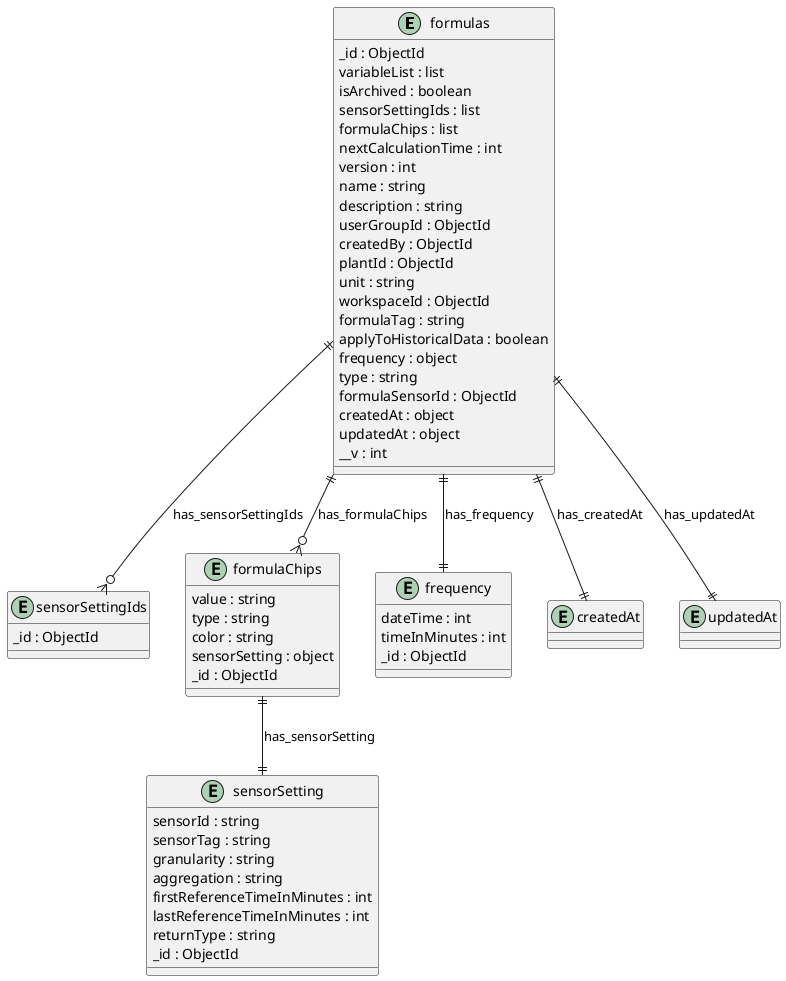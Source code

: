 @startuml formulas_Diagram

entity "formulas" as formulas {
  _id : ObjectId
  variableList : list
  isArchived : boolean
  sensorSettingIds : list
  formulaChips : list
  nextCalculationTime : int
  version : int
  name : string
  description : string
  userGroupId : ObjectId
  createdBy : ObjectId
  plantId : ObjectId
  unit : string
  workspaceId : ObjectId
  formulaTag : string
  applyToHistoricalData : boolean
  frequency : object
  type : string
  formulaSensorId : ObjectId
  createdAt : object
  updatedAt : object
  __v : int
}

entity "sensorSettingIds" as sensorSettingIds {
  _id : ObjectId
}

entity "formulaChips" as formulaChips {
  value : string
  type : string
  color : string
  sensorSetting : object
  _id : ObjectId
}

entity "sensorSetting" as sensorSetting {
  sensorId : string
  sensorTag : string
  granularity : string
  aggregation : string
  firstReferenceTimeInMinutes : int
  lastReferenceTimeInMinutes : int
  returnType : string
  _id : ObjectId
}

entity "frequency" as frequency {
  dateTime : int
  timeInMinutes : int
  _id : ObjectId
}

entity "createdAt" as createdAt {
}

entity "updatedAt" as updatedAt {
}

' // Relationships
formulas ||--o{ sensorSettingIds : has_sensorSettingIds
formulas ||--o{ formulaChips : has_formulaChips
formulaChips ||--|| sensorSetting : has_sensorSetting
formulas ||--|| frequency : has_frequency
formulas ||--|| createdAt : has_createdAt
formulas ||--|| updatedAt : has_updatedAt
@enduml